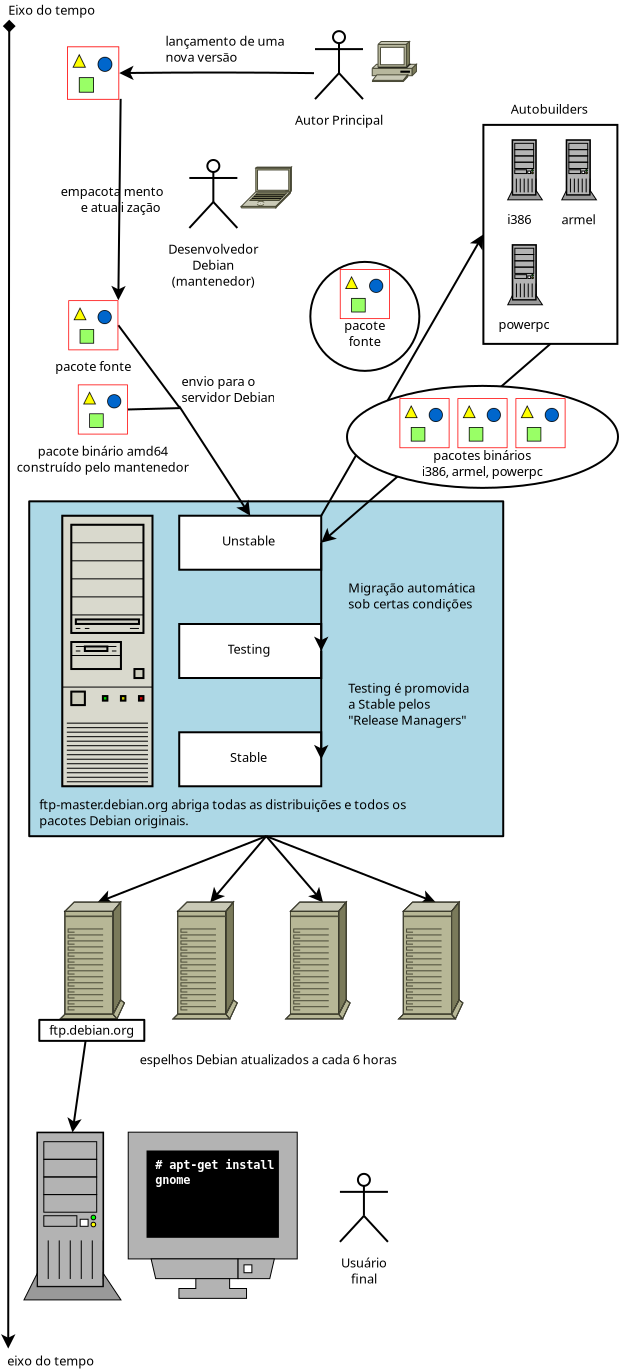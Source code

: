 <?xml version="1.0" encoding="UTF-8"?>
<dia:diagram xmlns:dia="http://www.lysator.liu.se/~alla/dia/">
  <dia:layer name="Arrière-plan" visible="true" active="true">
    <dia:object type="Standard - Box" version="0" id="O0">
      <dia:attribute name="obj_pos">
        <dia:point val="6.0,29.012"/>
      </dia:attribute>
      <dia:attribute name="obj_bb">
        <dia:rectangle val="5.95,28.962;29.75,45.804"/>
      </dia:attribute>
      <dia:attribute name="elem_corner">
        <dia:point val="6.0,29.012"/>
      </dia:attribute>
      <dia:attribute name="elem_width">
        <dia:real val="23.7"/>
      </dia:attribute>
      <dia:attribute name="elem_height">
        <dia:real val="16.741"/>
      </dia:attribute>
      <dia:attribute name="inner_color">
        <dia:color val="#add8e6"/>
      </dia:attribute>
      <dia:attribute name="show_background">
        <dia:boolean val="true"/>
      </dia:attribute>
      <dia:attribute name="corner_radius">
        <dia:real val="1.175e-39"/>
      </dia:attribute>
    </dia:object>
    <dia:object type="Standard - Text" version="1" id="O1">
      <dia:attribute name="obj_pos">
        <dia:point val="6.5,44.41"/>
      </dia:attribute>
      <dia:attribute name="obj_bb">
        <dia:rectangle val="6.5,43.815;26.365,45.36"/>
      </dia:attribute>
      <dia:attribute name="text">
        <dia:composite type="text">
          <dia:attribute name="string">
            <dia:string>#ftp-master.debian.org abriga todas as distribuições e todos os
pacotes Debian originais.#</dia:string>
          </dia:attribute>
          <dia:attribute name="font">
            <dia:font family="sans" style="0" name="Helvetica"/>
          </dia:attribute>
          <dia:attribute name="height">
            <dia:real val="0.8"/>
          </dia:attribute>
          <dia:attribute name="pos">
            <dia:point val="6.5,44.41"/>
          </dia:attribute>
          <dia:attribute name="color">
            <dia:color val="#000000"/>
          </dia:attribute>
          <dia:attribute name="alignment">
            <dia:enum val="0"/>
          </dia:attribute>
        </dia:composite>
      </dia:attribute>
      <dia:attribute name="valign">
        <dia:enum val="3"/>
      </dia:attribute>
    </dia:object>
    <dia:group>
      <dia:object type="Network - A Bigtower PC" version="1" id="O2">
        <dia:attribute name="obj_pos">
          <dia:point val="7.654,29.73"/>
        </dia:attribute>
        <dia:attribute name="obj_bb">
          <dia:rectangle val="7.604,29.68;12.213,43.308"/>
        </dia:attribute>
        <dia:attribute name="meta">
          <dia:composite type="dict"/>
        </dia:attribute>
        <dia:attribute name="elem_corner">
          <dia:point val="7.654,29.73"/>
        </dia:attribute>
        <dia:attribute name="elem_width">
          <dia:real val="4.509"/>
        </dia:attribute>
        <dia:attribute name="elem_height">
          <dia:real val="13.528"/>
        </dia:attribute>
        <dia:attribute name="line_width">
          <dia:real val="0.1"/>
        </dia:attribute>
        <dia:attribute name="line_colour">
          <dia:color val="#000000"/>
        </dia:attribute>
        <dia:attribute name="fill_colour">
          <dia:color val="#ffffff"/>
        </dia:attribute>
        <dia:attribute name="show_background">
          <dia:boolean val="true"/>
        </dia:attribute>
        <dia:attribute name="line_style">
          <dia:enum val="0"/>
          <dia:real val="1"/>
        </dia:attribute>
        <dia:attribute name="flip_horizontal">
          <dia:boolean val="false"/>
        </dia:attribute>
        <dia:attribute name="flip_vertical">
          <dia:boolean val="false"/>
        </dia:attribute>
        <dia:attribute name="subscale">
          <dia:real val="1"/>
        </dia:attribute>
      </dia:object>
      <dia:group>
        <dia:object type="Standard - Box" version="0" id="O3">
          <dia:attribute name="obj_pos">
            <dia:point val="13.5,29.73"/>
          </dia:attribute>
          <dia:attribute name="obj_bb">
            <dia:rectangle val="13.45,29.68;20.65,32.48"/>
          </dia:attribute>
          <dia:attribute name="elem_corner">
            <dia:point val="13.5,29.73"/>
          </dia:attribute>
          <dia:attribute name="elem_width">
            <dia:real val="7.1"/>
          </dia:attribute>
          <dia:attribute name="elem_height">
            <dia:real val="2.7"/>
          </dia:attribute>
          <dia:attribute name="show_background">
            <dia:boolean val="true"/>
          </dia:attribute>
        </dia:object>
        <dia:object type="Standard - Text" version="1" id="O4">
          <dia:attribute name="obj_pos">
            <dia:point val="15.639,31.219"/>
          </dia:attribute>
          <dia:attribute name="obj_bb">
            <dia:rectangle val="15.639,30.624;18.467,31.369"/>
          </dia:attribute>
          <dia:attribute name="text">
            <dia:composite type="text">
              <dia:attribute name="string">
                <dia:string>#Unstable#</dia:string>
              </dia:attribute>
              <dia:attribute name="font">
                <dia:font family="sans" style="0" name="Helvetica"/>
              </dia:attribute>
              <dia:attribute name="height">
                <dia:real val="0.8"/>
              </dia:attribute>
              <dia:attribute name="pos">
                <dia:point val="15.639,31.219"/>
              </dia:attribute>
              <dia:attribute name="color">
                <dia:color val="#000000"/>
              </dia:attribute>
              <dia:attribute name="alignment">
                <dia:enum val="0"/>
              </dia:attribute>
            </dia:composite>
          </dia:attribute>
          <dia:attribute name="valign">
            <dia:enum val="3"/>
          </dia:attribute>
        </dia:object>
      </dia:group>
      <dia:group>
        <dia:object type="Standard - Box" version="0" id="O5">
          <dia:attribute name="obj_pos">
            <dia:point val="13.5,35.144"/>
          </dia:attribute>
          <dia:attribute name="obj_bb">
            <dia:rectangle val="13.45,35.094;20.65,37.894"/>
          </dia:attribute>
          <dia:attribute name="elem_corner">
            <dia:point val="13.5,35.144"/>
          </dia:attribute>
          <dia:attribute name="elem_width">
            <dia:real val="7.1"/>
          </dia:attribute>
          <dia:attribute name="elem_height">
            <dia:real val="2.7"/>
          </dia:attribute>
          <dia:attribute name="show_background">
            <dia:boolean val="true"/>
          </dia:attribute>
        </dia:object>
        <dia:object type="Standard - Text" version="1" id="O6">
          <dia:attribute name="obj_pos">
            <dia:point val="15.916,36.633"/>
          </dia:attribute>
          <dia:attribute name="obj_bb">
            <dia:rectangle val="15.916,36.038;18.166,36.783"/>
          </dia:attribute>
          <dia:attribute name="text">
            <dia:composite type="text">
              <dia:attribute name="string">
                <dia:string>#Testing#</dia:string>
              </dia:attribute>
              <dia:attribute name="font">
                <dia:font family="sans" style="0" name="Helvetica"/>
              </dia:attribute>
              <dia:attribute name="height">
                <dia:real val="0.8"/>
              </dia:attribute>
              <dia:attribute name="pos">
                <dia:point val="15.916,36.633"/>
              </dia:attribute>
              <dia:attribute name="color">
                <dia:color val="#000000"/>
              </dia:attribute>
              <dia:attribute name="alignment">
                <dia:enum val="0"/>
              </dia:attribute>
            </dia:composite>
          </dia:attribute>
          <dia:attribute name="valign">
            <dia:enum val="3"/>
          </dia:attribute>
        </dia:object>
      </dia:group>
      <dia:group>
        <dia:object type="Standard - Box" version="0" id="O7">
          <dia:attribute name="obj_pos">
            <dia:point val="13.5,40.558"/>
          </dia:attribute>
          <dia:attribute name="obj_bb">
            <dia:rectangle val="13.45,40.508;20.65,43.308"/>
          </dia:attribute>
          <dia:attribute name="elem_corner">
            <dia:point val="13.5,40.558"/>
          </dia:attribute>
          <dia:attribute name="elem_width">
            <dia:real val="7.1"/>
          </dia:attribute>
          <dia:attribute name="elem_height">
            <dia:real val="2.7"/>
          </dia:attribute>
          <dia:attribute name="show_background">
            <dia:boolean val="true"/>
          </dia:attribute>
        </dia:object>
        <dia:object type="Standard - Text" version="1" id="O8">
          <dia:attribute name="obj_pos">
            <dia:point val="16.041,42.047"/>
          </dia:attribute>
          <dia:attribute name="obj_bb">
            <dia:rectangle val="16.041,41.452;18.071,42.197"/>
          </dia:attribute>
          <dia:attribute name="text">
            <dia:composite type="text">
              <dia:attribute name="string">
                <dia:string>#Stable#</dia:string>
              </dia:attribute>
              <dia:attribute name="font">
                <dia:font family="sans" style="0" name="Helvetica"/>
              </dia:attribute>
              <dia:attribute name="height">
                <dia:real val="0.8"/>
              </dia:attribute>
              <dia:attribute name="pos">
                <dia:point val="16.041,42.047"/>
              </dia:attribute>
              <dia:attribute name="color">
                <dia:color val="#000000"/>
              </dia:attribute>
              <dia:attribute name="alignment">
                <dia:enum val="0"/>
              </dia:attribute>
            </dia:composite>
          </dia:attribute>
          <dia:attribute name="valign">
            <dia:enum val="3"/>
          </dia:attribute>
        </dia:object>
      </dia:group>
    </dia:group>
    <dia:object type="UML - Actor" version="0" id="O9">
      <dia:attribute name="obj_pos">
        <dia:point val="21.489,7.6"/>
      </dia:attribute>
      <dia:attribute name="obj_bb">
        <dia:rectangle val="19.151,4.85;23.828,10.35"/>
      </dia:attribute>
      <dia:attribute name="meta">
        <dia:composite type="dict"/>
      </dia:attribute>
      <dia:attribute name="elem_corner">
        <dia:point val="20.239,4.9"/>
      </dia:attribute>
      <dia:attribute name="elem_width">
        <dia:real val="2.5"/>
      </dia:attribute>
      <dia:attribute name="elem_height">
        <dia:real val="5.4"/>
      </dia:attribute>
      <dia:attribute name="line_width">
        <dia:real val="0.1"/>
      </dia:attribute>
      <dia:attribute name="line_colour">
        <dia:color val="#000000"/>
      </dia:attribute>
      <dia:attribute name="fill_colour">
        <dia:color val="#ffffff"/>
      </dia:attribute>
      <dia:attribute name="text">
        <dia:composite type="text">
          <dia:attribute name="string">
            <dia:string>#Autor Principal#</dia:string>
          </dia:attribute>
          <dia:attribute name="font">
            <dia:font family="sans" style="0" name="Helvetica"/>
          </dia:attribute>
          <dia:attribute name="height">
            <dia:real val="0.8"/>
          </dia:attribute>
          <dia:attribute name="pos">
            <dia:point val="21.489,10.095"/>
          </dia:attribute>
          <dia:attribute name="color">
            <dia:color val="#000000"/>
          </dia:attribute>
          <dia:attribute name="alignment">
            <dia:enum val="1"/>
          </dia:attribute>
        </dia:composite>
      </dia:attribute>
    </dia:object>
    <dia:object type="Standard - Arc" version="0" id="O10">
      <dia:attribute name="obj_pos">
        <dia:point val="20.239,7.6"/>
      </dia:attribute>
      <dia:attribute name="obj_bb">
        <dia:rectangle val="10.45,7.227;20.289,7.951"/>
      </dia:attribute>
      <dia:attribute name="conn_endpoints">
        <dia:point val="20.239,7.6"/>
        <dia:point val="10.5,7.597"/>
      </dia:attribute>
      <dia:attribute name="curve_distance">
        <dia:real val="0.029"/>
      </dia:attribute>
      <dia:attribute name="end_arrow">
        <dia:enum val="22"/>
      </dia:attribute>
      <dia:attribute name="end_arrow_length">
        <dia:real val="0.5"/>
      </dia:attribute>
      <dia:attribute name="end_arrow_width">
        <dia:real val="0.5"/>
      </dia:attribute>
      <dia:connections>
        <dia:connection handle="0" to="O9" connection="3"/>
        <dia:connection handle="1" to="O20" connection="4"/>
      </dia:connections>
    </dia:object>
    <dia:object type="Standard - Arc" version="0" id="O11">
      <dia:attribute name="obj_pos">
        <dia:point val="10.571,8.888"/>
      </dia:attribute>
      <dia:attribute name="obj_bb">
        <dia:rectangle val="10.099,8.837;10.823,19.008"/>
      </dia:attribute>
      <dia:attribute name="conn_endpoints">
        <dia:point val="10.571,8.888"/>
        <dia:point val="10.455,18.957"/>
      </dia:attribute>
      <dia:attribute name="curve_distance">
        <dia:real val="0.01"/>
      </dia:attribute>
      <dia:attribute name="end_arrow">
        <dia:enum val="22"/>
      </dia:attribute>
      <dia:attribute name="end_arrow_length">
        <dia:real val="0.5"/>
      </dia:attribute>
      <dia:attribute name="end_arrow_width">
        <dia:real val="0.5"/>
      </dia:attribute>
      <dia:connections>
        <dia:connection handle="1" to="O42" connection="2"/>
      </dia:connections>
    </dia:object>
    <dia:object type="Standard - Line" version="0" id="O12">
      <dia:attribute name="obj_pos">
        <dia:point val="13.495,24.25"/>
      </dia:attribute>
      <dia:attribute name="obj_bb">
        <dia:rectangle val="13.426,24.18;17.119,29.824"/>
      </dia:attribute>
      <dia:attribute name="conn_endpoints">
        <dia:point val="13.495,24.25"/>
        <dia:point val="17.05,29.73"/>
      </dia:attribute>
      <dia:attribute name="numcp">
        <dia:int val="1"/>
      </dia:attribute>
      <dia:attribute name="end_arrow">
        <dia:enum val="22"/>
      </dia:attribute>
      <dia:attribute name="end_arrow_length">
        <dia:real val="0.5"/>
      </dia:attribute>
      <dia:attribute name="end_arrow_width">
        <dia:real val="0.5"/>
      </dia:attribute>
      <dia:connections>
        <dia:connection handle="1" to="O3" connection="1"/>
      </dia:connections>
    </dia:object>
    <dia:object type="Standard - Line" version="0" id="O13">
      <dia:attribute name="obj_pos">
        <dia:point val="10.932,24.418"/>
      </dia:attribute>
      <dia:attribute name="obj_bb">
        <dia:rectangle val="10.881,24.298;13.597,24.469"/>
      </dia:attribute>
      <dia:attribute name="conn_endpoints">
        <dia:point val="10.932,24.418"/>
        <dia:point val="13.546,24.349"/>
      </dia:attribute>
      <dia:attribute name="numcp">
        <dia:int val="1"/>
      </dia:attribute>
      <dia:connections>
        <dia:connection handle="0" to="O51" connection="4"/>
      </dia:connections>
    </dia:object>
    <dia:object type="Standard - Line" version="0" id="O14">
      <dia:attribute name="obj_pos">
        <dia:point val="13.495,24.299"/>
      </dia:attribute>
      <dia:attribute name="obj_bb">
        <dia:rectangle val="10.385,20.137;13.566,24.369"/>
      </dia:attribute>
      <dia:attribute name="conn_endpoints">
        <dia:point val="13.495,24.299"/>
        <dia:point val="10.455,20.207"/>
      </dia:attribute>
      <dia:attribute name="numcp">
        <dia:int val="1"/>
      </dia:attribute>
      <dia:connections>
        <dia:connection handle="1" to="O42" connection="4"/>
      </dia:connections>
    </dia:object>
    <dia:object type="Standard - Arc" version="0" id="O15">
      <dia:attribute name="obj_pos">
        <dia:point val="20.6,29.73"/>
      </dia:attribute>
      <dia:attribute name="obj_bb">
        <dia:rectangle val="20.532,15.594;28.776,29.798"/>
      </dia:attribute>
      <dia:attribute name="conn_endpoints">
        <dia:point val="20.6,29.73"/>
        <dia:point val="28.708,15.662"/>
      </dia:attribute>
      <dia:attribute name="curve_distance">
        <dia:real val="0.01"/>
      </dia:attribute>
      <dia:attribute name="end_arrow">
        <dia:enum val="22"/>
      </dia:attribute>
      <dia:attribute name="end_arrow_length">
        <dia:real val="0.5"/>
      </dia:attribute>
      <dia:attribute name="end_arrow_width">
        <dia:real val="0.5"/>
      </dia:attribute>
      <dia:connections>
        <dia:connection handle="0" to="O3" connection="2"/>
        <dia:connection handle="1" to="O44" connection="3"/>
      </dia:connections>
    </dia:object>
    <dia:object type="Standard - Arc" version="0" id="O16">
      <dia:attribute name="obj_pos">
        <dia:point val="32.058,21.137"/>
      </dia:attribute>
      <dia:attribute name="obj_bb">
        <dia:rectangle val="20.529,21.067;32.128,31.151"/>
      </dia:attribute>
      <dia:attribute name="conn_endpoints">
        <dia:point val="32.058,21.137"/>
        <dia:point val="20.6,31.08"/>
      </dia:attribute>
      <dia:attribute name="curve_distance">
        <dia:real val="0.01"/>
      </dia:attribute>
      <dia:attribute name="end_arrow">
        <dia:enum val="22"/>
      </dia:attribute>
      <dia:attribute name="end_arrow_length">
        <dia:real val="0.5"/>
      </dia:attribute>
      <dia:attribute name="end_arrow_width">
        <dia:real val="0.5"/>
      </dia:attribute>
      <dia:connections>
        <dia:connection handle="0" to="O44" connection="6"/>
        <dia:connection handle="1" to="O3" connection="4"/>
      </dia:connections>
    </dia:object>
    <dia:object type="Standard - Text" version="1" id="O17">
      <dia:attribute name="obj_pos">
        <dia:point val="12.808,6.237"/>
      </dia:attribute>
      <dia:attribute name="obj_bb">
        <dia:rectangle val="12.808,5.643;19.22,7.188"/>
      </dia:attribute>
      <dia:attribute name="text">
        <dia:composite type="text">
          <dia:attribute name="string">
            <dia:string>#lançamento de uma
nova versão#</dia:string>
          </dia:attribute>
          <dia:attribute name="font">
            <dia:font family="sans" style="0" name="Helvetica"/>
          </dia:attribute>
          <dia:attribute name="height">
            <dia:real val="0.8"/>
          </dia:attribute>
          <dia:attribute name="pos">
            <dia:point val="12.808,6.237"/>
          </dia:attribute>
          <dia:attribute name="color">
            <dia:color val="#000000"/>
          </dia:attribute>
          <dia:attribute name="alignment">
            <dia:enum val="0"/>
          </dia:attribute>
        </dia:composite>
      </dia:attribute>
      <dia:attribute name="valign">
        <dia:enum val="3"/>
      </dia:attribute>
    </dia:object>
    <dia:object type="Standard - Text" version="1" id="O18">
      <dia:attribute name="obj_pos">
        <dia:point val="13.608,24.238"/>
      </dia:attribute>
      <dia:attribute name="obj_bb">
        <dia:rectangle val="13.608,22.692;18.69,24.238"/>
      </dia:attribute>
      <dia:attribute name="text">
        <dia:composite type="text">
          <dia:attribute name="string">
            <dia:string>#envio para o
servidor Debian#</dia:string>
          </dia:attribute>
          <dia:attribute name="font">
            <dia:font family="sans" style="0" name="Helvetica"/>
          </dia:attribute>
          <dia:attribute name="height">
            <dia:real val="0.8"/>
          </dia:attribute>
          <dia:attribute name="pos">
            <dia:point val="13.608,23.288"/>
          </dia:attribute>
          <dia:attribute name="color">
            <dia:color val="#000000"/>
          </dia:attribute>
          <dia:attribute name="alignment">
            <dia:enum val="0"/>
          </dia:attribute>
        </dia:composite>
      </dia:attribute>
      <dia:attribute name="valign">
        <dia:enum val="1"/>
      </dia:attribute>
    </dia:object>
    <dia:object type="Standard - Line" version="0" id="O19">
      <dia:attribute name="obj_pos">
        <dia:point val="5,5"/>
      </dia:attribute>
      <dia:attribute name="obj_bb">
        <dia:rectangle val="4.589,4.929;5.321,71.486"/>
      </dia:attribute>
      <dia:attribute name="conn_endpoints">
        <dia:point val="5,5"/>
        <dia:point val="4.95,71.374"/>
      </dia:attribute>
      <dia:attribute name="numcp">
        <dia:int val="1"/>
      </dia:attribute>
      <dia:attribute name="start_arrow">
        <dia:enum val="5"/>
      </dia:attribute>
      <dia:attribute name="start_arrow_length">
        <dia:real val="0.5"/>
      </dia:attribute>
      <dia:attribute name="start_arrow_width">
        <dia:real val="0.5"/>
      </dia:attribute>
      <dia:attribute name="end_arrow">
        <dia:enum val="22"/>
      </dia:attribute>
      <dia:attribute name="end_arrow_length">
        <dia:real val="0.5"/>
      </dia:attribute>
      <dia:attribute name="end_arrow_width">
        <dia:real val="0.5"/>
      </dia:attribute>
    </dia:object>
    <dia:object type="Standard - Image" version="0" id="O20">
      <dia:attribute name="obj_pos">
        <dia:point val="7.89,6.264"/>
      </dia:attribute>
      <dia:attribute name="obj_bb">
        <dia:rectangle val="7.84,6.214;10.55,8.98"/>
      </dia:attribute>
      <dia:attribute name="elem_corner">
        <dia:point val="7.89,6.264"/>
      </dia:attribute>
      <dia:attribute name="elem_width">
        <dia:real val="2.61"/>
      </dia:attribute>
      <dia:attribute name="elem_height">
        <dia:real val="2.666"/>
      </dia:attribute>
      <dia:attribute name="draw_border">
        <dia:boolean val="false"/>
      </dia:attribute>
      <dia:attribute name="keep_aspect">
        <dia:boolean val="true"/>
      </dia:attribute>
      <dia:attribute name="file">
        <dia:string>#./package.png#</dia:string>
      </dia:attribute>
    </dia:object>
    <dia:object type="Standard - Text" version="1" id="O21">
      <dia:attribute name="obj_pos">
        <dia:point val="12.731,13.743"/>
      </dia:attribute>
      <dia:attribute name="obj_bb">
        <dia:rectangle val="7.259,13.129;12.75,14.73"/>
      </dia:attribute>
      <dia:attribute name="text">
        <dia:composite type="text">
          <dia:attribute name="string">
            <dia:string>#empacota mento
e atuali zação #</dia:string>
          </dia:attribute>
          <dia:attribute name="font">
            <dia:font family="sans" style="0" name="Helvetica"/>
          </dia:attribute>
          <dia:attribute name="height">
            <dia:real val="0.8"/>
          </dia:attribute>
          <dia:attribute name="pos">
            <dia:point val="12.731,13.743"/>
          </dia:attribute>
          <dia:attribute name="color">
            <dia:color val="#000000"/>
          </dia:attribute>
          <dia:attribute name="alignment">
            <dia:enum val="2"/>
          </dia:attribute>
        </dia:composite>
      </dia:attribute>
      <dia:attribute name="valign">
        <dia:enum val="3"/>
      </dia:attribute>
    </dia:object>
    <dia:object type="Standard - Text" version="1" id="O22">
      <dia:attribute name="obj_pos">
        <dia:point val="30.074,9.637"/>
      </dia:attribute>
      <dia:attribute name="obj_bb">
        <dia:rectangle val="30.074,9.043;34.124,9.787"/>
      </dia:attribute>
      <dia:attribute name="text">
        <dia:composite type="text">
          <dia:attribute name="string">
            <dia:string>#Autobuilders#</dia:string>
          </dia:attribute>
          <dia:attribute name="font">
            <dia:font family="sans" style="0" name="Helvetica"/>
          </dia:attribute>
          <dia:attribute name="height">
            <dia:real val="0.8"/>
          </dia:attribute>
          <dia:attribute name="pos">
            <dia:point val="30.074,9.637"/>
          </dia:attribute>
          <dia:attribute name="color">
            <dia:color val="#000000"/>
          </dia:attribute>
          <dia:attribute name="alignment">
            <dia:enum val="0"/>
          </dia:attribute>
        </dia:composite>
      </dia:attribute>
      <dia:attribute name="valign">
        <dia:enum val="3"/>
      </dia:attribute>
    </dia:object>
    <dia:object type="Standard - Text" version="1" id="O23">
      <dia:attribute name="obj_pos">
        <dia:point val="33.179,18.541"/>
      </dia:attribute>
      <dia:attribute name="obj_bb">
        <dia:rectangle val="33.179,17.946;33.786,18.691"/>
      </dia:attribute>
      <dia:attribute name="text">
        <dia:composite type="text">
          <dia:attribute name="string">
            <dia:string>#...#</dia:string>
          </dia:attribute>
          <dia:attribute name="font">
            <dia:font family="sans" style="0" name="Helvetica"/>
          </dia:attribute>
          <dia:attribute name="height">
            <dia:real val="0.8"/>
          </dia:attribute>
          <dia:attribute name="pos">
            <dia:point val="33.179,18.541"/>
          </dia:attribute>
          <dia:attribute name="color">
            <dia:color val="#000000"/>
          </dia:attribute>
          <dia:attribute name="alignment">
            <dia:enum val="0"/>
          </dia:attribute>
        </dia:composite>
      </dia:attribute>
      <dia:attribute name="valign">
        <dia:enum val="3"/>
      </dia:attribute>
    </dia:object>
    <dia:object type="Cisco - PC" version="1" id="O24">
      <dia:attribute name="obj_pos">
        <dia:point val="23.15,6.02"/>
      </dia:attribute>
      <dia:attribute name="obj_bb">
        <dia:rectangle val="23.149,6.019;25.362,8.021"/>
      </dia:attribute>
      <dia:attribute name="meta">
        <dia:composite type="dict"/>
      </dia:attribute>
      <dia:attribute name="elem_corner">
        <dia:point val="23.15,6.02"/>
      </dia:attribute>
      <dia:attribute name="elem_width">
        <dia:real val="2.21"/>
      </dia:attribute>
      <dia:attribute name="elem_height">
        <dia:real val="2.0"/>
      </dia:attribute>
      <dia:attribute name="line_width">
        <dia:real val="0.1"/>
      </dia:attribute>
      <dia:attribute name="line_colour">
        <dia:color val="#000000"/>
      </dia:attribute>
      <dia:attribute name="fill_colour">
        <dia:color val="#ffffff"/>
      </dia:attribute>
      <dia:attribute name="show_background">
        <dia:boolean val="true"/>
      </dia:attribute>
      <dia:attribute name="line_style">
        <dia:enum val="0"/>
        <dia:real val="1"/>
      </dia:attribute>
      <dia:attribute name="flip_horizontal">
        <dia:boolean val="false"/>
      </dia:attribute>
      <dia:attribute name="flip_vertical">
        <dia:boolean val="false"/>
      </dia:attribute>
      <dia:attribute name="subscale">
        <dia:real val="1"/>
      </dia:attribute>
    </dia:object>
    <dia:object type="Standard - Line" version="0" id="O25">
      <dia:attribute name="obj_pos">
        <dia:point val="17.85,45.754"/>
      </dia:attribute>
      <dia:attribute name="obj_bb">
        <dia:rectangle val="9.304,45.689;17.915,49.187"/>
      </dia:attribute>
      <dia:attribute name="conn_endpoints">
        <dia:point val="17.85,45.754"/>
        <dia:point val="9.409,49.066"/>
      </dia:attribute>
      <dia:attribute name="numcp">
        <dia:int val="1"/>
      </dia:attribute>
      <dia:attribute name="end_arrow">
        <dia:enum val="22"/>
      </dia:attribute>
      <dia:attribute name="end_arrow_length">
        <dia:real val="0.5"/>
      </dia:attribute>
      <dia:attribute name="end_arrow_width">
        <dia:real val="0.5"/>
      </dia:attribute>
      <dia:connections>
        <dia:connection handle="0" to="O0" connection="6"/>
        <dia:connection handle="1" to="O62" connection="1"/>
      </dia:connections>
    </dia:object>
    <dia:object type="Standard - Line" version="0" id="O26">
      <dia:attribute name="obj_pos">
        <dia:point val="17.85,45.754"/>
      </dia:attribute>
      <dia:attribute name="obj_bb">
        <dia:rectangle val="14.977,45.683;17.921,49.152"/>
      </dia:attribute>
      <dia:attribute name="conn_endpoints">
        <dia:point val="17.85,45.754"/>
        <dia:point val="15.049,49.066"/>
      </dia:attribute>
      <dia:attribute name="numcp">
        <dia:int val="1"/>
      </dia:attribute>
      <dia:attribute name="end_arrow">
        <dia:enum val="22"/>
      </dia:attribute>
      <dia:attribute name="end_arrow_length">
        <dia:real val="0.5"/>
      </dia:attribute>
      <dia:attribute name="end_arrow_width">
        <dia:real val="0.5"/>
      </dia:attribute>
      <dia:connections>
        <dia:connection handle="0" to="O0" connection="6"/>
        <dia:connection handle="1" to="O64" connection="1"/>
      </dia:connections>
    </dia:object>
    <dia:object type="Standard - Line" version="0" id="O27">
      <dia:attribute name="obj_pos">
        <dia:point val="17.85,45.754"/>
      </dia:attribute>
      <dia:attribute name="obj_bb">
        <dia:rectangle val="17.779,45.683;20.763,49.151"/>
      </dia:attribute>
      <dia:attribute name="conn_endpoints">
        <dia:point val="17.85,45.754"/>
        <dia:point val="20.69,49.066"/>
      </dia:attribute>
      <dia:attribute name="numcp">
        <dia:int val="1"/>
      </dia:attribute>
      <dia:attribute name="end_arrow">
        <dia:enum val="22"/>
      </dia:attribute>
      <dia:attribute name="end_arrow_length">
        <dia:real val="0.5"/>
      </dia:attribute>
      <dia:attribute name="end_arrow_width">
        <dia:real val="0.5"/>
      </dia:attribute>
      <dia:connections>
        <dia:connection handle="0" to="O0" connection="6"/>
        <dia:connection handle="1" to="O63" connection="1"/>
      </dia:connections>
    </dia:object>
    <dia:object type="Standard - Line" version="0" id="O28">
      <dia:attribute name="obj_pos">
        <dia:point val="17.85,45.754"/>
      </dia:attribute>
      <dia:attribute name="obj_bb">
        <dia:rectangle val="17.785,45.689;26.435,49.188"/>
      </dia:attribute>
      <dia:attribute name="conn_endpoints">
        <dia:point val="17.85,45.754"/>
        <dia:point val="26.331,49.066"/>
      </dia:attribute>
      <dia:attribute name="numcp">
        <dia:int val="1"/>
      </dia:attribute>
      <dia:attribute name="end_arrow">
        <dia:enum val="22"/>
      </dia:attribute>
      <dia:attribute name="end_arrow_length">
        <dia:real val="0.5"/>
      </dia:attribute>
      <dia:attribute name="end_arrow_width">
        <dia:real val="0.5"/>
      </dia:attribute>
      <dia:connections>
        <dia:connection handle="0" to="O0" connection="6"/>
        <dia:connection handle="1" to="O65" connection="1"/>
      </dia:connections>
    </dia:object>
    <dia:object type="Standard - Arc" version="0" id="O29">
      <dia:attribute name="obj_pos">
        <dia:point val="20.6,31.08"/>
      </dia:attribute>
      <dia:attribute name="obj_bb">
        <dia:rectangle val="20.233,31.03;20.956,36.544"/>
      </dia:attribute>
      <dia:attribute name="conn_endpoints">
        <dia:point val="20.6,31.08"/>
        <dia:point val="20.6,36.494"/>
      </dia:attribute>
      <dia:attribute name="curve_distance">
        <dia:real val="0.01"/>
      </dia:attribute>
      <dia:attribute name="end_arrow">
        <dia:enum val="22"/>
      </dia:attribute>
      <dia:attribute name="end_arrow_length">
        <dia:real val="0.5"/>
      </dia:attribute>
      <dia:attribute name="end_arrow_width">
        <dia:real val="0.5"/>
      </dia:attribute>
      <dia:connections>
        <dia:connection handle="0" to="O3" connection="4"/>
        <dia:connection handle="1" to="O5" connection="4"/>
      </dia:connections>
    </dia:object>
    <dia:object type="Standard - Arc" version="0" id="O30">
      <dia:attribute name="obj_pos">
        <dia:point val="20.6,36.494"/>
      </dia:attribute>
      <dia:attribute name="obj_bb">
        <dia:rectangle val="20.233,36.444;20.956,41.958"/>
      </dia:attribute>
      <dia:attribute name="conn_endpoints">
        <dia:point val="20.6,36.494"/>
        <dia:point val="20.6,41.908"/>
      </dia:attribute>
      <dia:attribute name="curve_distance">
        <dia:real val="0.01"/>
      </dia:attribute>
      <dia:attribute name="end_arrow">
        <dia:enum val="22"/>
      </dia:attribute>
      <dia:attribute name="end_arrow_length">
        <dia:real val="0.5"/>
      </dia:attribute>
      <dia:attribute name="end_arrow_width">
        <dia:real val="0.5"/>
      </dia:attribute>
      <dia:connections>
        <dia:connection handle="0" to="O5" connection="4"/>
        <dia:connection handle="1" to="O7" connection="4"/>
      </dia:connections>
    </dia:object>
    <dia:object type="Network - General Computer (Tower)" version="1" id="O31">
      <dia:attribute name="obj_pos">
        <dia:point val="5.738,60.566"/>
      </dia:attribute>
      <dia:attribute name="obj_bb">
        <dia:rectangle val="5.73,60.526;10.595,70.262"/>
      </dia:attribute>
      <dia:attribute name="meta">
        <dia:composite type="dict"/>
      </dia:attribute>
      <dia:attribute name="elem_corner">
        <dia:point val="5.738,60.566"/>
      </dia:attribute>
      <dia:attribute name="elem_width">
        <dia:real val="4.847"/>
      </dia:attribute>
      <dia:attribute name="elem_height">
        <dia:real val="8.373"/>
      </dia:attribute>
      <dia:attribute name="line_width">
        <dia:real val="0.1"/>
      </dia:attribute>
      <dia:attribute name="line_colour">
        <dia:color val="#000000"/>
      </dia:attribute>
      <dia:attribute name="fill_colour">
        <dia:color val="#ffffff"/>
      </dia:attribute>
      <dia:attribute name="show_background">
        <dia:boolean val="true"/>
      </dia:attribute>
      <dia:attribute name="line_style">
        <dia:enum val="0"/>
        <dia:real val="1"/>
      </dia:attribute>
      <dia:attribute name="padding">
        <dia:real val="0.354"/>
      </dia:attribute>
      <dia:attribute name="text">
        <dia:composite type="text">
          <dia:attribute name="string">
            <dia:string>##</dia:string>
          </dia:attribute>
          <dia:attribute name="font">
            <dia:font family="sans" style="0" name="Helvetica"/>
          </dia:attribute>
          <dia:attribute name="height">
            <dia:real val="0.8"/>
          </dia:attribute>
          <dia:attribute name="pos">
            <dia:point val="8.162,69.759"/>
          </dia:attribute>
          <dia:attribute name="color">
            <dia:color val="#000000"/>
          </dia:attribute>
          <dia:attribute name="alignment">
            <dia:enum val="1"/>
          </dia:attribute>
        </dia:composite>
      </dia:attribute>
      <dia:attribute name="flip_horizontal">
        <dia:boolean val="false"/>
      </dia:attribute>
      <dia:attribute name="flip_vertical">
        <dia:boolean val="false"/>
      </dia:attribute>
      <dia:attribute name="subscale">
        <dia:real val="1"/>
      </dia:attribute>
    </dia:object>
    <dia:object type="UML - Actor" version="0" id="O32">
      <dia:attribute name="obj_pos">
        <dia:point val="22.735,64.737"/>
      </dia:attribute>
      <dia:attribute name="obj_bb">
        <dia:rectangle val="21.435,61.987;24.035,68.182"/>
      </dia:attribute>
      <dia:attribute name="meta">
        <dia:composite type="dict"/>
      </dia:attribute>
      <dia:attribute name="elem_corner">
        <dia:point val="21.485,62.037"/>
      </dia:attribute>
      <dia:attribute name="elem_width">
        <dia:real val="2.5"/>
      </dia:attribute>
      <dia:attribute name="elem_height">
        <dia:real val="5.4"/>
      </dia:attribute>
      <dia:attribute name="line_width">
        <dia:real val="0.1"/>
      </dia:attribute>
      <dia:attribute name="line_colour">
        <dia:color val="#000000"/>
      </dia:attribute>
      <dia:attribute name="fill_colour">
        <dia:color val="#ffffff"/>
      </dia:attribute>
      <dia:attribute name="text">
        <dia:composite type="text">
          <dia:attribute name="string">
            <dia:string>#Usuário
final#</dia:string>
          </dia:attribute>
          <dia:attribute name="font">
            <dia:font family="sans" style="0" name="Helvetica"/>
          </dia:attribute>
          <dia:attribute name="height">
            <dia:real val="0.8"/>
          </dia:attribute>
          <dia:attribute name="pos">
            <dia:point val="22.735,67.232"/>
          </dia:attribute>
          <dia:attribute name="color">
            <dia:color val="#000000"/>
          </dia:attribute>
          <dia:attribute name="alignment">
            <dia:enum val="1"/>
          </dia:attribute>
        </dia:composite>
      </dia:attribute>
    </dia:object>
    <dia:object type="Standard - Line" version="0" id="O33">
      <dia:attribute name="obj_pos">
        <dia:point val="8.973,54.904"/>
      </dia:attribute>
      <dia:attribute name="obj_bb">
        <dia:rectangle val="7.891,54.847;9.03,60.676"/>
      </dia:attribute>
      <dia:attribute name="conn_endpoints">
        <dia:point val="8.973,54.904"/>
        <dia:point val="8.162,60.566"/>
      </dia:attribute>
      <dia:attribute name="numcp">
        <dia:int val="1"/>
      </dia:attribute>
      <dia:attribute name="end_arrow">
        <dia:enum val="22"/>
      </dia:attribute>
      <dia:attribute name="end_arrow_length">
        <dia:real val="0.5"/>
      </dia:attribute>
      <dia:attribute name="end_arrow_width">
        <dia:real val="0.5"/>
      </dia:attribute>
      <dia:connections>
        <dia:connection handle="0" to="O62" connection="4"/>
        <dia:connection handle="1" to="O31" connection="0"/>
      </dia:connections>
    </dia:object>
    <dia:object type="Standard - Text" version="1" id="O34">
      <dia:attribute name="obj_pos">
        <dia:point val="4.897,72.225"/>
      </dia:attribute>
      <dia:attribute name="obj_bb">
        <dia:rectangle val="4.897,71.629;9.495,72.374"/>
      </dia:attribute>
      <dia:attribute name="text">
        <dia:composite type="text">
          <dia:attribute name="string">
            <dia:string>#eixo do tempo#</dia:string>
          </dia:attribute>
          <dia:attribute name="font">
            <dia:font family="sans" style="0" name="Helvetica"/>
          </dia:attribute>
          <dia:attribute name="height">
            <dia:real val="0.8"/>
          </dia:attribute>
          <dia:attribute name="pos">
            <dia:point val="4.897,72.225"/>
          </dia:attribute>
          <dia:attribute name="color">
            <dia:color val="#000000"/>
          </dia:attribute>
          <dia:attribute name="alignment">
            <dia:enum val="0"/>
          </dia:attribute>
        </dia:composite>
      </dia:attribute>
      <dia:attribute name="valign">
        <dia:enum val="3"/>
      </dia:attribute>
    </dia:object>
    <dia:object type="Standard - Text" version="1" id="O35">
      <dia:attribute name="obj_pos">
        <dia:point val="4.957,4.679"/>
      </dia:attribute>
      <dia:attribute name="obj_bb">
        <dia:rectangle val="4.957,4.084;9.565,4.829"/>
      </dia:attribute>
      <dia:attribute name="text">
        <dia:composite type="text">
          <dia:attribute name="string">
            <dia:string>#Eixo do tempo#</dia:string>
          </dia:attribute>
          <dia:attribute name="font">
            <dia:font family="sans" style="0" name="Helvetica"/>
          </dia:attribute>
          <dia:attribute name="height">
            <dia:real val="0.8"/>
          </dia:attribute>
          <dia:attribute name="pos">
            <dia:point val="4.957,4.679"/>
          </dia:attribute>
          <dia:attribute name="color">
            <dia:color val="#000000"/>
          </dia:attribute>
          <dia:attribute name="alignment">
            <dia:enum val="0"/>
          </dia:attribute>
        </dia:composite>
      </dia:attribute>
      <dia:attribute name="valign">
        <dia:enum val="3"/>
      </dia:attribute>
    </dia:object>
    <dia:object type="Standard - Text" version="1" id="O36">
      <dia:attribute name="obj_pos">
        <dia:point val="21.95,33.572"/>
      </dia:attribute>
      <dia:attribute name="obj_bb">
        <dia:rectangle val="21.95,32.977;28.71,34.522"/>
      </dia:attribute>
      <dia:attribute name="text">
        <dia:composite type="text">
          <dia:attribute name="string">
            <dia:string>#Migração automática
sob certas condições#</dia:string>
          </dia:attribute>
          <dia:attribute name="font">
            <dia:font family="sans" style="0" name="Helvetica"/>
          </dia:attribute>
          <dia:attribute name="height">
            <dia:real val="0.8"/>
          </dia:attribute>
          <dia:attribute name="pos">
            <dia:point val="21.95,33.572"/>
          </dia:attribute>
          <dia:attribute name="color">
            <dia:color val="#000000"/>
          </dia:attribute>
          <dia:attribute name="alignment">
            <dia:enum val="0"/>
          </dia:attribute>
        </dia:composite>
      </dia:attribute>
      <dia:attribute name="valign">
        <dia:enum val="3"/>
      </dia:attribute>
    </dia:object>
    <dia:object type="Standard - Text" version="1" id="O37">
      <dia:attribute name="obj_pos">
        <dia:point val="21.956,38.58"/>
      </dia:attribute>
      <dia:attribute name="obj_bb">
        <dia:rectangle val="21.956,37.966;28.444,40.367"/>
      </dia:attribute>
      <dia:attribute name="text">
        <dia:composite type="text">
          <dia:attribute name="string">
            <dia:string>#Testing é promovida
a Stable pelos
"Release Managers"#</dia:string>
          </dia:attribute>
          <dia:attribute name="font">
            <dia:font family="sans" style="0" name="Helvetica"/>
          </dia:attribute>
          <dia:attribute name="height">
            <dia:real val="0.8"/>
          </dia:attribute>
          <dia:attribute name="pos">
            <dia:point val="21.956,38.58"/>
          </dia:attribute>
          <dia:attribute name="color">
            <dia:color val="#000000"/>
          </dia:attribute>
          <dia:attribute name="alignment">
            <dia:enum val="0"/>
          </dia:attribute>
        </dia:composite>
      </dia:attribute>
      <dia:attribute name="valign">
        <dia:enum val="3"/>
      </dia:attribute>
    </dia:object>
    <dia:object type="Network - General Monitor (With Stand)" version="1" id="O38">
      <dia:attribute name="obj_pos">
        <dia:point val="10.95,60.553"/>
      </dia:attribute>
      <dia:attribute name="obj_bb">
        <dia:rectangle val="10.925,60.528;19.425,70.248"/>
      </dia:attribute>
      <dia:attribute name="meta">
        <dia:composite type="dict"/>
      </dia:attribute>
      <dia:attribute name="elem_corner">
        <dia:point val="10.95,60.553"/>
      </dia:attribute>
      <dia:attribute name="elem_width">
        <dia:real val="8.45"/>
      </dia:attribute>
      <dia:attribute name="elem_height">
        <dia:real val="8.309"/>
      </dia:attribute>
      <dia:attribute name="line_width">
        <dia:real val="0.1"/>
      </dia:attribute>
      <dia:attribute name="line_colour">
        <dia:color val="#000000"/>
      </dia:attribute>
      <dia:attribute name="fill_colour">
        <dia:color val="#ffffff"/>
      </dia:attribute>
      <dia:attribute name="show_background">
        <dia:boolean val="true"/>
      </dia:attribute>
      <dia:attribute name="line_style">
        <dia:enum val="0"/>
        <dia:real val="1"/>
      </dia:attribute>
      <dia:attribute name="padding">
        <dia:real val="0.354"/>
      </dia:attribute>
      <dia:attribute name="text">
        <dia:composite type="text">
          <dia:attribute name="string">
            <dia:string>##</dia:string>
          </dia:attribute>
          <dia:attribute name="font">
            <dia:font family="sans" style="0" name="Helvetica"/>
          </dia:attribute>
          <dia:attribute name="height">
            <dia:real val="0.8"/>
          </dia:attribute>
          <dia:attribute name="pos">
            <dia:point val="15.175,69.744"/>
          </dia:attribute>
          <dia:attribute name="color">
            <dia:color val="#000000"/>
          </dia:attribute>
          <dia:attribute name="alignment">
            <dia:enum val="1"/>
          </dia:attribute>
        </dia:composite>
      </dia:attribute>
      <dia:attribute name="flip_horizontal">
        <dia:boolean val="false"/>
      </dia:attribute>
      <dia:attribute name="flip_vertical">
        <dia:boolean val="false"/>
      </dia:attribute>
      <dia:attribute name="subscale">
        <dia:real val="1"/>
      </dia:attribute>
    </dia:object>
    <dia:object type="Standard - Text" version="1" id="O39">
      <dia:attribute name="obj_pos">
        <dia:point val="12.3,62.395"/>
      </dia:attribute>
      <dia:attribute name="obj_bb">
        <dia:rectangle val="12.3,61.842;18.378,63.278"/>
      </dia:attribute>
      <dia:attribute name="text">
        <dia:composite type="text">
          <dia:attribute name="string">
            <dia:string>## apt-get install
gnome#</dia:string>
          </dia:attribute>
          <dia:attribute name="font">
            <dia:font family="monospace" style="80" name="Courier-Bold"/>
          </dia:attribute>
          <dia:attribute name="height">
            <dia:real val="0.744"/>
          </dia:attribute>
          <dia:attribute name="pos">
            <dia:point val="12.3,62.395"/>
          </dia:attribute>
          <dia:attribute name="color">
            <dia:color val="#ffffff"/>
          </dia:attribute>
          <dia:attribute name="alignment">
            <dia:enum val="0"/>
          </dia:attribute>
        </dia:composite>
      </dia:attribute>
      <dia:attribute name="valign">
        <dia:enum val="3"/>
      </dia:attribute>
    </dia:object>
    <dia:object type="UML - Actor" version="0" id="O40">
      <dia:attribute name="obj_pos">
        <dia:point val="15.206,14.043"/>
      </dia:attribute>
      <dia:attribute name="obj_bb">
        <dia:rectangle val="12.803,11.293;17.61,18.288"/>
      </dia:attribute>
      <dia:attribute name="meta">
        <dia:composite type="dict"/>
      </dia:attribute>
      <dia:attribute name="elem_corner">
        <dia:point val="13.956,11.343"/>
      </dia:attribute>
      <dia:attribute name="elem_width">
        <dia:real val="2.5"/>
      </dia:attribute>
      <dia:attribute name="elem_height">
        <dia:real val="5.4"/>
      </dia:attribute>
      <dia:attribute name="line_width">
        <dia:real val="0.1"/>
      </dia:attribute>
      <dia:attribute name="line_colour">
        <dia:color val="#000000"/>
      </dia:attribute>
      <dia:attribute name="fill_colour">
        <dia:color val="#ffffff"/>
      </dia:attribute>
      <dia:attribute name="text">
        <dia:composite type="text">
          <dia:attribute name="string">
            <dia:string>#Desenvolvedor
Debian
(mantenedor)#</dia:string>
          </dia:attribute>
          <dia:attribute name="font">
            <dia:font family="sans" style="0" name="Helvetica"/>
          </dia:attribute>
          <dia:attribute name="height">
            <dia:real val="0.8"/>
          </dia:attribute>
          <dia:attribute name="pos">
            <dia:point val="15.206,16.538"/>
          </dia:attribute>
          <dia:attribute name="color">
            <dia:color val="#000000"/>
          </dia:attribute>
          <dia:attribute name="alignment">
            <dia:enum val="1"/>
          </dia:attribute>
        </dia:composite>
      </dia:attribute>
    </dia:object>
    <dia:object type="Cisco - Laptop" version="1" id="O41">
      <dia:attribute name="obj_pos">
        <dia:point val="16.6,12.3"/>
      </dia:attribute>
      <dia:attribute name="obj_bb">
        <dia:rectangle val="16.599,12.299;19.111,14.34"/>
      </dia:attribute>
      <dia:attribute name="meta">
        <dia:composite type="dict"/>
      </dia:attribute>
      <dia:attribute name="elem_corner">
        <dia:point val="16.6,12.3"/>
      </dia:attribute>
      <dia:attribute name="elem_width">
        <dia:real val="2.51"/>
      </dia:attribute>
      <dia:attribute name="elem_height">
        <dia:real val="2.04"/>
      </dia:attribute>
      <dia:attribute name="line_width">
        <dia:real val="0.1"/>
      </dia:attribute>
      <dia:attribute name="line_colour">
        <dia:color val="#000000"/>
      </dia:attribute>
      <dia:attribute name="fill_colour">
        <dia:color val="#ffffff"/>
      </dia:attribute>
      <dia:attribute name="show_background">
        <dia:boolean val="true"/>
      </dia:attribute>
      <dia:attribute name="line_style">
        <dia:enum val="0"/>
        <dia:real val="1"/>
      </dia:attribute>
      <dia:attribute name="flip_horizontal">
        <dia:boolean val="false"/>
      </dia:attribute>
      <dia:attribute name="flip_vertical">
        <dia:boolean val="false"/>
      </dia:attribute>
      <dia:attribute name="subscale">
        <dia:real val="1"/>
      </dia:attribute>
    </dia:object>
    <dia:object type="Standard - Image" version="0" id="O42">
      <dia:attribute name="obj_pos">
        <dia:point val="7.955,18.957"/>
      </dia:attribute>
      <dia:attribute name="obj_bb">
        <dia:rectangle val="7.905,18.907;10.505,21.508"/>
      </dia:attribute>
      <dia:attribute name="elem_corner">
        <dia:point val="7.955,18.957"/>
      </dia:attribute>
      <dia:attribute name="elem_width">
        <dia:real val="2.5"/>
      </dia:attribute>
      <dia:attribute name="elem_height">
        <dia:real val="2.5"/>
      </dia:attribute>
      <dia:attribute name="draw_border">
        <dia:boolean val="false"/>
      </dia:attribute>
      <dia:attribute name="keep_aspect">
        <dia:boolean val="true"/>
      </dia:attribute>
      <dia:attribute name="file">
        <dia:string>#./gnome-mime-application-x-deb.png#</dia:string>
      </dia:attribute>
    </dia:object>
    <dia:object type="Standard - Text" version="1" id="O43">
      <dia:attribute name="obj_pos">
        <dia:point val="9.197,22.5"/>
      </dia:attribute>
      <dia:attribute name="obj_bb">
        <dia:rectangle val="7.167,21.905;11.226,22.65"/>
      </dia:attribute>
      <dia:attribute name="text">
        <dia:composite type="text">
          <dia:attribute name="string">
            <dia:string>#pacote fonte#</dia:string>
          </dia:attribute>
          <dia:attribute name="font">
            <dia:font family="sans" style="0" name="Helvetica"/>
          </dia:attribute>
          <dia:attribute name="height">
            <dia:real val="0.8"/>
          </dia:attribute>
          <dia:attribute name="pos">
            <dia:point val="9.197,22.5"/>
          </dia:attribute>
          <dia:attribute name="color">
            <dia:color val="#000000"/>
          </dia:attribute>
          <dia:attribute name="alignment">
            <dia:enum val="1"/>
          </dia:attribute>
        </dia:composite>
      </dia:attribute>
      <dia:attribute name="valign">
        <dia:enum val="3"/>
      </dia:attribute>
    </dia:object>
    <dia:group>
      <dia:object type="Standard - Box" version="0" id="O44">
        <dia:attribute name="obj_pos">
          <dia:point val="28.708,10.188"/>
        </dia:attribute>
        <dia:attribute name="obj_bb">
          <dia:rectangle val="28.658,10.137;35.458,21.188"/>
        </dia:attribute>
        <dia:attribute name="elem_corner">
          <dia:point val="28.708,10.188"/>
        </dia:attribute>
        <dia:attribute name="elem_width">
          <dia:real val="6.7"/>
        </dia:attribute>
        <dia:attribute name="elem_height">
          <dia:real val="10.95"/>
        </dia:attribute>
        <dia:attribute name="show_background">
          <dia:boolean val="true"/>
        </dia:attribute>
      </dia:object>
      <dia:group>
        <dia:object type="Network - General Computer (Tower)" version="1" id="O45">
          <dia:attribute name="obj_pos">
            <dia:point val="29.927,16.19"/>
          </dia:attribute>
          <dia:attribute name="obj_bb">
            <dia:rectangle val="29.919,16.15;31.668,20.363"/>
          </dia:attribute>
          <dia:attribute name="meta">
            <dia:composite type="dict"/>
          </dia:attribute>
          <dia:attribute name="elem_corner">
            <dia:point val="29.927,16.19"/>
          </dia:attribute>
          <dia:attribute name="elem_width">
            <dia:real val="1.732"/>
          </dia:attribute>
          <dia:attribute name="elem_height">
            <dia:real val="2.991"/>
          </dia:attribute>
          <dia:attribute name="line_width">
            <dia:real val="0.1"/>
          </dia:attribute>
          <dia:attribute name="line_colour">
            <dia:color val="#000000"/>
          </dia:attribute>
          <dia:attribute name="fill_colour">
            <dia:color val="#ffffff"/>
          </dia:attribute>
          <dia:attribute name="show_background">
            <dia:boolean val="true"/>
          </dia:attribute>
          <dia:attribute name="line_style">
            <dia:enum val="0"/>
            <dia:real val="1"/>
          </dia:attribute>
          <dia:attribute name="padding">
            <dia:real val="0.354"/>
          </dia:attribute>
          <dia:attribute name="text">
            <dia:composite type="text">
              <dia:attribute name="string">
                <dia:string>##</dia:string>
              </dia:attribute>
              <dia:attribute name="font">
                <dia:font family="sans" style="0" name="Helvetica"/>
              </dia:attribute>
              <dia:attribute name="height">
                <dia:real val="0.8"/>
              </dia:attribute>
              <dia:attribute name="pos">
                <dia:point val="30.793,19.86"/>
              </dia:attribute>
              <dia:attribute name="color">
                <dia:color val="#000000"/>
              </dia:attribute>
              <dia:attribute name="alignment">
                <dia:enum val="1"/>
              </dia:attribute>
            </dia:composite>
          </dia:attribute>
          <dia:attribute name="flip_horizontal">
            <dia:boolean val="false"/>
          </dia:attribute>
          <dia:attribute name="flip_vertical">
            <dia:boolean val="false"/>
          </dia:attribute>
          <dia:attribute name="subscale">
            <dia:real val="1"/>
          </dia:attribute>
        </dia:object>
        <dia:object type="Standard - Text" version="1" id="O46">
          <dia:attribute name="obj_pos">
            <dia:point val="29.458,20.4"/>
          </dia:attribute>
          <dia:attribute name="obj_bb">
            <dia:rectangle val="29.458,19.805;32.198,20.55"/>
          </dia:attribute>
          <dia:attribute name="text">
            <dia:composite type="text">
              <dia:attribute name="string">
                <dia:string>#powerpc#</dia:string>
              </dia:attribute>
              <dia:attribute name="font">
                <dia:font family="sans" style="0" name="Helvetica"/>
              </dia:attribute>
              <dia:attribute name="height">
                <dia:real val="0.8"/>
              </dia:attribute>
              <dia:attribute name="pos">
                <dia:point val="29.458,20.4"/>
              </dia:attribute>
              <dia:attribute name="color">
                <dia:color val="#000000"/>
              </dia:attribute>
              <dia:attribute name="alignment">
                <dia:enum val="0"/>
              </dia:attribute>
            </dia:composite>
          </dia:attribute>
          <dia:attribute name="valign">
            <dia:enum val="3"/>
          </dia:attribute>
        </dia:object>
      </dia:group>
      <dia:group>
        <dia:object type="Network - General Computer (Tower)" version="1" id="O47">
          <dia:attribute name="obj_pos">
            <dia:point val="29.922,10.945"/>
          </dia:attribute>
          <dia:attribute name="obj_bb">
            <dia:rectangle val="29.914,10.905;31.663,15.118"/>
          </dia:attribute>
          <dia:attribute name="meta">
            <dia:composite type="dict"/>
          </dia:attribute>
          <dia:attribute name="elem_corner">
            <dia:point val="29.922,10.945"/>
          </dia:attribute>
          <dia:attribute name="elem_width">
            <dia:real val="1.732"/>
          </dia:attribute>
          <dia:attribute name="elem_height">
            <dia:real val="2.991"/>
          </dia:attribute>
          <dia:attribute name="line_width">
            <dia:real val="0.1"/>
          </dia:attribute>
          <dia:attribute name="line_colour">
            <dia:color val="#000000"/>
          </dia:attribute>
          <dia:attribute name="fill_colour">
            <dia:color val="#ffffff"/>
          </dia:attribute>
          <dia:attribute name="show_background">
            <dia:boolean val="true"/>
          </dia:attribute>
          <dia:attribute name="line_style">
            <dia:enum val="0"/>
            <dia:real val="1"/>
          </dia:attribute>
          <dia:attribute name="padding">
            <dia:real val="0.354"/>
          </dia:attribute>
          <dia:attribute name="text">
            <dia:composite type="text">
              <dia:attribute name="string">
                <dia:string>##</dia:string>
              </dia:attribute>
              <dia:attribute name="font">
                <dia:font family="sans" style="0" name="Helvetica"/>
              </dia:attribute>
              <dia:attribute name="height">
                <dia:real val="0.8"/>
              </dia:attribute>
              <dia:attribute name="pos">
                <dia:point val="30.788,14.615"/>
              </dia:attribute>
              <dia:attribute name="color">
                <dia:color val="#000000"/>
              </dia:attribute>
              <dia:attribute name="alignment">
                <dia:enum val="1"/>
              </dia:attribute>
            </dia:composite>
          </dia:attribute>
          <dia:attribute name="flip_horizontal">
            <dia:boolean val="false"/>
          </dia:attribute>
          <dia:attribute name="flip_vertical">
            <dia:boolean val="false"/>
          </dia:attribute>
          <dia:attribute name="subscale">
            <dia:real val="1"/>
          </dia:attribute>
        </dia:object>
        <dia:object type="Standard - Text" version="1" id="O48">
          <dia:attribute name="obj_pos">
            <dia:point val="29.903,15.145"/>
          </dia:attribute>
          <dia:attribute name="obj_bb">
            <dia:rectangle val="29.903,14.55;31.303,15.295"/>
          </dia:attribute>
          <dia:attribute name="text">
            <dia:composite type="text">
              <dia:attribute name="string">
                <dia:string>#i386#</dia:string>
              </dia:attribute>
              <dia:attribute name="font">
                <dia:font family="sans" style="0" name="Helvetica"/>
              </dia:attribute>
              <dia:attribute name="height">
                <dia:real val="0.8"/>
              </dia:attribute>
              <dia:attribute name="pos">
                <dia:point val="29.903,15.145"/>
              </dia:attribute>
              <dia:attribute name="color">
                <dia:color val="#000000"/>
              </dia:attribute>
              <dia:attribute name="alignment">
                <dia:enum val="0"/>
              </dia:attribute>
            </dia:composite>
          </dia:attribute>
          <dia:attribute name="valign">
            <dia:enum val="3"/>
          </dia:attribute>
        </dia:object>
      </dia:group>
      <dia:group>
        <dia:object type="Network - General Computer (Tower)" version="1" id="O49">
          <dia:attribute name="obj_pos">
            <dia:point val="32.627,10.945"/>
          </dia:attribute>
          <dia:attribute name="obj_bb">
            <dia:rectangle val="32.619,10.905;34.368,15.118"/>
          </dia:attribute>
          <dia:attribute name="meta">
            <dia:composite type="dict"/>
          </dia:attribute>
          <dia:attribute name="elem_corner">
            <dia:point val="32.627,10.945"/>
          </dia:attribute>
          <dia:attribute name="elem_width">
            <dia:real val="1.732"/>
          </dia:attribute>
          <dia:attribute name="elem_height">
            <dia:real val="2.991"/>
          </dia:attribute>
          <dia:attribute name="line_width">
            <dia:real val="0.1"/>
          </dia:attribute>
          <dia:attribute name="line_colour">
            <dia:color val="#000000"/>
          </dia:attribute>
          <dia:attribute name="fill_colour">
            <dia:color val="#ffffff"/>
          </dia:attribute>
          <dia:attribute name="show_background">
            <dia:boolean val="true"/>
          </dia:attribute>
          <dia:attribute name="line_style">
            <dia:enum val="0"/>
            <dia:real val="1"/>
          </dia:attribute>
          <dia:attribute name="padding">
            <dia:real val="0.354"/>
          </dia:attribute>
          <dia:attribute name="text">
            <dia:composite type="text">
              <dia:attribute name="string">
                <dia:string>##</dia:string>
              </dia:attribute>
              <dia:attribute name="font">
                <dia:font family="sans" style="0" name="Helvetica"/>
              </dia:attribute>
              <dia:attribute name="height">
                <dia:real val="0.8"/>
              </dia:attribute>
              <dia:attribute name="pos">
                <dia:point val="33.493,14.615"/>
              </dia:attribute>
              <dia:attribute name="color">
                <dia:color val="#000000"/>
              </dia:attribute>
              <dia:attribute name="alignment">
                <dia:enum val="1"/>
              </dia:attribute>
            </dia:composite>
          </dia:attribute>
          <dia:attribute name="flip_horizontal">
            <dia:boolean val="false"/>
          </dia:attribute>
          <dia:attribute name="flip_vertical">
            <dia:boolean val="false"/>
          </dia:attribute>
          <dia:attribute name="subscale">
            <dia:real val="1"/>
          </dia:attribute>
        </dia:object>
        <dia:object type="Standard - Text" version="1" id="O50">
          <dia:attribute name="obj_pos">
            <dia:point val="32.608,15.155"/>
          </dia:attribute>
          <dia:attribute name="obj_bb">
            <dia:rectangle val="32.608,14.56;34.448,15.305"/>
          </dia:attribute>
          <dia:attribute name="text">
            <dia:composite type="text">
              <dia:attribute name="string">
                <dia:string>#armel#</dia:string>
              </dia:attribute>
              <dia:attribute name="font">
                <dia:font family="sans" style="0" name="Helvetica"/>
              </dia:attribute>
              <dia:attribute name="height">
                <dia:real val="0.8"/>
              </dia:attribute>
              <dia:attribute name="pos">
                <dia:point val="32.608,15.155"/>
              </dia:attribute>
              <dia:attribute name="color">
                <dia:color val="#000000"/>
              </dia:attribute>
              <dia:attribute name="alignment">
                <dia:enum val="0"/>
              </dia:attribute>
            </dia:composite>
          </dia:attribute>
          <dia:attribute name="valign">
            <dia:enum val="3"/>
          </dia:attribute>
        </dia:object>
      </dia:group>
    </dia:group>
    <dia:group>
      <dia:object type="Standard - Image" version="0" id="O51">
        <dia:attribute name="obj_pos">
          <dia:point val="8.432,23.168"/>
        </dia:attribute>
        <dia:attribute name="obj_bb">
          <dia:rectangle val="8.382,23.118;10.982,25.718"/>
        </dia:attribute>
        <dia:attribute name="elem_corner">
          <dia:point val="8.432,23.168"/>
        </dia:attribute>
        <dia:attribute name="elem_width">
          <dia:real val="2.5"/>
        </dia:attribute>
        <dia:attribute name="elem_height">
          <dia:real val="2.5"/>
        </dia:attribute>
        <dia:attribute name="draw_border">
          <dia:boolean val="false"/>
        </dia:attribute>
        <dia:attribute name="keep_aspect">
          <dia:boolean val="true"/>
        </dia:attribute>
        <dia:attribute name="file">
          <dia:string>#./gnome-mime-application-x-deb.png#</dia:string>
        </dia:attribute>
      </dia:object>
      <dia:object type="Standard - Text" version="1" id="O52">
        <dia:attribute name="obj_pos">
          <dia:point val="9.673,26.734"/>
        </dia:attribute>
        <dia:attribute name="obj_bb">
          <dia:rectangle val="5.132,26.139;14.215,27.684"/>
        </dia:attribute>
        <dia:attribute name="text">
          <dia:composite type="text">
            <dia:attribute name="string">
              <dia:string>#pacote binário amd64
construído pelo mantenedor#</dia:string>
            </dia:attribute>
            <dia:attribute name="font">
              <dia:font family="sans" style="0" name="Helvetica"/>
            </dia:attribute>
            <dia:attribute name="height">
              <dia:real val="0.8"/>
            </dia:attribute>
            <dia:attribute name="pos">
              <dia:point val="9.673,26.734"/>
            </dia:attribute>
            <dia:attribute name="color">
              <dia:color val="#000000"/>
            </dia:attribute>
            <dia:attribute name="alignment">
              <dia:enum val="1"/>
            </dia:attribute>
          </dia:composite>
        </dia:attribute>
        <dia:attribute name="valign">
          <dia:enum val="3"/>
        </dia:attribute>
      </dia:object>
    </dia:group>
    <dia:group>
      <dia:object type="Standard - Ellipse" version="0" id="O53">
        <dia:attribute name="obj_pos">
          <dia:point val="21.889,23.238"/>
        </dia:attribute>
        <dia:attribute name="obj_bb">
          <dia:rectangle val="21.839,23.188;35.489,28.387"/>
        </dia:attribute>
        <dia:attribute name="elem_corner">
          <dia:point val="21.889,23.238"/>
        </dia:attribute>
        <dia:attribute name="elem_width">
          <dia:real val="13.55"/>
        </dia:attribute>
        <dia:attribute name="elem_height">
          <dia:real val="5.1"/>
        </dia:attribute>
      </dia:object>
      <dia:object type="Standard - Text" version="1" id="O54">
        <dia:attribute name="obj_pos">
          <dia:point val="28.655,26.938"/>
        </dia:attribute>
        <dia:attribute name="obj_bb">
          <dia:rectangle val="25.26,26.343;32.05,27.887"/>
        </dia:attribute>
        <dia:attribute name="text">
          <dia:composite type="text">
            <dia:attribute name="string">
              <dia:string>#pacotes binários
i386, armel, powerpc#</dia:string>
            </dia:attribute>
            <dia:attribute name="font">
              <dia:font family="sans" style="0" name="Helvetica"/>
            </dia:attribute>
            <dia:attribute name="height">
              <dia:real val="0.8"/>
            </dia:attribute>
            <dia:attribute name="pos">
              <dia:point val="28.655,26.938"/>
            </dia:attribute>
            <dia:attribute name="color">
              <dia:color val="#000000"/>
            </dia:attribute>
            <dia:attribute name="alignment">
              <dia:enum val="1"/>
            </dia:attribute>
          </dia:composite>
        </dia:attribute>
        <dia:attribute name="valign">
          <dia:enum val="3"/>
        </dia:attribute>
      </dia:object>
      <dia:group>
        <dia:object type="Standard - Image" version="0" id="O55">
          <dia:attribute name="obj_pos">
            <dia:point val="24.514,23.852"/>
          </dia:attribute>
          <dia:attribute name="obj_bb">
            <dia:rectangle val="24.464,23.802;27.064,26.402"/>
          </dia:attribute>
          <dia:attribute name="elem_corner">
            <dia:point val="24.514,23.852"/>
          </dia:attribute>
          <dia:attribute name="elem_width">
            <dia:real val="2.5"/>
          </dia:attribute>
          <dia:attribute name="elem_height">
            <dia:real val="2.5"/>
          </dia:attribute>
          <dia:attribute name="draw_border">
            <dia:boolean val="false"/>
          </dia:attribute>
          <dia:attribute name="keep_aspect">
            <dia:boolean val="true"/>
          </dia:attribute>
          <dia:attribute name="file">
            <dia:string>#./gnome-mime-application-x-deb.png#</dia:string>
          </dia:attribute>
        </dia:object>
        <dia:object type="Standard - Image" version="0" id="O56">
          <dia:attribute name="obj_pos">
            <dia:point val="27.414,23.852"/>
          </dia:attribute>
          <dia:attribute name="obj_bb">
            <dia:rectangle val="27.364,23.802;29.964,26.402"/>
          </dia:attribute>
          <dia:attribute name="elem_corner">
            <dia:point val="27.414,23.852"/>
          </dia:attribute>
          <dia:attribute name="elem_width">
            <dia:real val="2.5"/>
          </dia:attribute>
          <dia:attribute name="elem_height">
            <dia:real val="2.5"/>
          </dia:attribute>
          <dia:attribute name="draw_border">
            <dia:boolean val="false"/>
          </dia:attribute>
          <dia:attribute name="keep_aspect">
            <dia:boolean val="true"/>
          </dia:attribute>
          <dia:attribute name="file">
            <dia:string>#./gnome-mime-application-x-deb.png#</dia:string>
          </dia:attribute>
        </dia:object>
        <dia:object type="Standard - Image" version="0" id="O57">
          <dia:attribute name="obj_pos">
            <dia:point val="30.314,23.852"/>
          </dia:attribute>
          <dia:attribute name="obj_bb">
            <dia:rectangle val="30.264,23.802;32.864,26.402"/>
          </dia:attribute>
          <dia:attribute name="elem_corner">
            <dia:point val="30.314,23.852"/>
          </dia:attribute>
          <dia:attribute name="elem_width">
            <dia:real val="2.5"/>
          </dia:attribute>
          <dia:attribute name="elem_height">
            <dia:real val="2.5"/>
          </dia:attribute>
          <dia:attribute name="draw_border">
            <dia:boolean val="false"/>
          </dia:attribute>
          <dia:attribute name="keep_aspect">
            <dia:boolean val="true"/>
          </dia:attribute>
          <dia:attribute name="file">
            <dia:string>#./gnome-mime-application-x-deb.png#</dia:string>
          </dia:attribute>
        </dia:object>
      </dia:group>
    </dia:group>
    <dia:group>
      <dia:object type="Standard - Ellipse" version="0" id="O58">
        <dia:attribute name="obj_pos">
          <dia:point val="20.056,17.038"/>
        </dia:attribute>
        <dia:attribute name="obj_bb">
          <dia:rectangle val="20.006,16.988;25.556,22.538"/>
        </dia:attribute>
        <dia:attribute name="elem_corner">
          <dia:point val="20.056,17.038"/>
        </dia:attribute>
        <dia:attribute name="elem_width">
          <dia:real val="5.45"/>
        </dia:attribute>
        <dia:attribute name="elem_height">
          <dia:real val="5.45"/>
        </dia:attribute>
        <dia:attribute name="aspect">
          <dia:enum val="2"/>
        </dia:attribute>
      </dia:object>
      <dia:object type="Standard - Image" version="0" id="O59">
        <dia:attribute name="obj_pos">
          <dia:point val="21.531,17.396"/>
        </dia:attribute>
        <dia:attribute name="obj_bb">
          <dia:rectangle val="21.481,17.346;24.081,19.946"/>
        </dia:attribute>
        <dia:attribute name="elem_corner">
          <dia:point val="21.531,17.396"/>
        </dia:attribute>
        <dia:attribute name="elem_width">
          <dia:real val="2.5"/>
        </dia:attribute>
        <dia:attribute name="elem_height">
          <dia:real val="2.5"/>
        </dia:attribute>
        <dia:attribute name="draw_border">
          <dia:boolean val="false"/>
        </dia:attribute>
        <dia:attribute name="keep_aspect">
          <dia:boolean val="true"/>
        </dia:attribute>
        <dia:attribute name="file">
          <dia:string>#./gnome-mime-application-x-deb.png#</dia:string>
        </dia:attribute>
      </dia:object>
      <dia:object type="Standard - Text" version="1" id="O60">
        <dia:attribute name="obj_pos">
          <dia:point val="22.781,19.762"/>
        </dia:attribute>
        <dia:attribute name="obj_bb">
          <dia:rectangle val="21.686,19.762;23.876,21.308"/>
        </dia:attribute>
        <dia:attribute name="text">
          <dia:composite type="text">
            <dia:attribute name="string">
              <dia:string>#pacote
fonte#</dia:string>
            </dia:attribute>
            <dia:attribute name="font">
              <dia:font family="sans" style="0" name="Helvetica"/>
            </dia:attribute>
            <dia:attribute name="height">
              <dia:real val="0.8"/>
            </dia:attribute>
            <dia:attribute name="pos">
              <dia:point val="22.781,20.358"/>
            </dia:attribute>
            <dia:attribute name="color">
              <dia:color val="#000000"/>
            </dia:attribute>
            <dia:attribute name="alignment">
              <dia:enum val="1"/>
            </dia:attribute>
          </dia:composite>
        </dia:attribute>
        <dia:attribute name="valign">
          <dia:enum val="0"/>
        </dia:attribute>
        <dia:connections>
          <dia:connection handle="0" to="O58" connection="8"/>
        </dia:connections>
      </dia:object>
    </dia:group>
    <dia:group>
      <dia:object type="Standard - Text" version="1" id="O61">
        <dia:attribute name="obj_pos">
          <dia:point val="17.949,57.157"/>
        </dia:attribute>
        <dia:attribute name="obj_bb">
          <dia:rectangle val="10.896,56.562;25.003,57.307"/>
        </dia:attribute>
        <dia:attribute name="text">
          <dia:composite type="text">
            <dia:attribute name="string">
              <dia:string>#espelhos Debian atualizados a cada 6 horas#</dia:string>
            </dia:attribute>
            <dia:attribute name="font">
              <dia:font family="sans" style="0" name="Helvetica"/>
            </dia:attribute>
            <dia:attribute name="height">
              <dia:real val="0.8"/>
            </dia:attribute>
            <dia:attribute name="pos">
              <dia:point val="17.949,57.157"/>
            </dia:attribute>
            <dia:attribute name="color">
              <dia:color val="#000000"/>
            </dia:attribute>
            <dia:attribute name="alignment">
              <dia:enum val="1"/>
            </dia:attribute>
          </dia:composite>
        </dia:attribute>
        <dia:attribute name="valign">
          <dia:enum val="3"/>
        </dia:attribute>
      </dia:object>
      <dia:group>
        <dia:object type="Cisco - IBM Tower" version="1" id="O62">
          <dia:attribute name="obj_pos">
            <dia:point val="7.55,49.05"/>
          </dia:attribute>
          <dia:attribute name="obj_bb">
            <dia:rectangle val="7.538,48.746;11.456,55.888"/>
          </dia:attribute>
          <dia:attribute name="meta">
            <dia:composite type="dict"/>
          </dia:attribute>
          <dia:attribute name="elem_corner">
            <dia:point val="7.55,49.05"/>
          </dia:attribute>
          <dia:attribute name="elem_width">
            <dia:real val="3.212"/>
          </dia:attribute>
          <dia:attribute name="elem_height">
            <dia:real val="5.838"/>
          </dia:attribute>
          <dia:attribute name="line_width">
            <dia:real val="0.1"/>
          </dia:attribute>
          <dia:attribute name="line_colour">
            <dia:color val="#000000"/>
          </dia:attribute>
          <dia:attribute name="fill_colour">
            <dia:color val="#ffffff"/>
          </dia:attribute>
          <dia:attribute name="show_background">
            <dia:boolean val="true"/>
          </dia:attribute>
          <dia:attribute name="line_style">
            <dia:enum val="0"/>
            <dia:real val="1"/>
          </dia:attribute>
          <dia:attribute name="flip_horizontal">
            <dia:boolean val="false"/>
          </dia:attribute>
          <dia:attribute name="flip_vertical">
            <dia:boolean val="false"/>
          </dia:attribute>
          <dia:attribute name="subscale">
            <dia:real val="1"/>
          </dia:attribute>
        </dia:object>
        <dia:object type="Cisco - IBM Tower" version="1" id="O63">
          <dia:attribute name="obj_pos">
            <dia:point val="18.831,49.05"/>
          </dia:attribute>
          <dia:attribute name="obj_bb">
            <dia:rectangle val="18.819,48.746;22.738,55.888"/>
          </dia:attribute>
          <dia:attribute name="meta">
            <dia:composite type="dict"/>
          </dia:attribute>
          <dia:attribute name="elem_corner">
            <dia:point val="18.831,49.05"/>
          </dia:attribute>
          <dia:attribute name="elem_width">
            <dia:real val="3.212"/>
          </dia:attribute>
          <dia:attribute name="elem_height">
            <dia:real val="5.838"/>
          </dia:attribute>
          <dia:attribute name="line_width">
            <dia:real val="0.1"/>
          </dia:attribute>
          <dia:attribute name="line_colour">
            <dia:color val="#000000"/>
          </dia:attribute>
          <dia:attribute name="fill_colour">
            <dia:color val="#ffffff"/>
          </dia:attribute>
          <dia:attribute name="show_background">
            <dia:boolean val="true"/>
          </dia:attribute>
          <dia:attribute name="line_style">
            <dia:enum val="0"/>
            <dia:real val="1"/>
          </dia:attribute>
          <dia:attribute name="flip_horizontal">
            <dia:boolean val="false"/>
          </dia:attribute>
          <dia:attribute name="flip_vertical">
            <dia:boolean val="false"/>
          </dia:attribute>
          <dia:attribute name="subscale">
            <dia:real val="1"/>
          </dia:attribute>
        </dia:object>
        <dia:object type="Cisco - IBM Tower" version="1" id="O64">
          <dia:attribute name="obj_pos">
            <dia:point val="13.191,49.05"/>
          </dia:attribute>
          <dia:attribute name="obj_bb">
            <dia:rectangle val="13.179,48.746;17.097,55.888"/>
          </dia:attribute>
          <dia:attribute name="meta">
            <dia:composite type="dict"/>
          </dia:attribute>
          <dia:attribute name="elem_corner">
            <dia:point val="13.191,49.05"/>
          </dia:attribute>
          <dia:attribute name="elem_width">
            <dia:real val="3.212"/>
          </dia:attribute>
          <dia:attribute name="elem_height">
            <dia:real val="5.838"/>
          </dia:attribute>
          <dia:attribute name="line_width">
            <dia:real val="0.1"/>
          </dia:attribute>
          <dia:attribute name="line_colour">
            <dia:color val="#000000"/>
          </dia:attribute>
          <dia:attribute name="fill_colour">
            <dia:color val="#ffffff"/>
          </dia:attribute>
          <dia:attribute name="show_background">
            <dia:boolean val="true"/>
          </dia:attribute>
          <dia:attribute name="line_style">
            <dia:enum val="0"/>
            <dia:real val="1"/>
          </dia:attribute>
          <dia:attribute name="flip_horizontal">
            <dia:boolean val="false"/>
          </dia:attribute>
          <dia:attribute name="flip_vertical">
            <dia:boolean val="false"/>
          </dia:attribute>
          <dia:attribute name="subscale">
            <dia:real val="1"/>
          </dia:attribute>
        </dia:object>
        <dia:object type="Cisco - IBM Tower" version="1" id="O65">
          <dia:attribute name="obj_pos">
            <dia:point val="24.472,49.05"/>
          </dia:attribute>
          <dia:attribute name="obj_bb">
            <dia:rectangle val="24.46,48.746;28.378,55.888"/>
          </dia:attribute>
          <dia:attribute name="meta">
            <dia:composite type="dict"/>
          </dia:attribute>
          <dia:attribute name="elem_corner">
            <dia:point val="24.472,49.05"/>
          </dia:attribute>
          <dia:attribute name="elem_width">
            <dia:real val="3.212"/>
          </dia:attribute>
          <dia:attribute name="elem_height">
            <dia:real val="5.838"/>
          </dia:attribute>
          <dia:attribute name="line_width">
            <dia:real val="0.1"/>
          </dia:attribute>
          <dia:attribute name="line_colour">
            <dia:color val="#000000"/>
          </dia:attribute>
          <dia:attribute name="fill_colour">
            <dia:color val="#ffffff"/>
          </dia:attribute>
          <dia:attribute name="show_background">
            <dia:boolean val="true"/>
          </dia:attribute>
          <dia:attribute name="line_style">
            <dia:enum val="0"/>
            <dia:real val="1"/>
          </dia:attribute>
          <dia:attribute name="flip_horizontal">
            <dia:boolean val="false"/>
          </dia:attribute>
          <dia:attribute name="flip_vertical">
            <dia:boolean val="false"/>
          </dia:attribute>
          <dia:attribute name="subscale">
            <dia:real val="1"/>
          </dia:attribute>
        </dia:object>
      </dia:group>
      <dia:group>
        <dia:object type="Standard - Box" version="0" id="O66">
          <dia:attribute name="obj_pos">
            <dia:point val="6.504,54.937"/>
          </dia:attribute>
          <dia:attribute name="obj_bb">
            <dia:rectangle val="6.454,54.887;11.804,56.037"/>
          </dia:attribute>
          <dia:attribute name="elem_corner">
            <dia:point val="6.504,54.937"/>
          </dia:attribute>
          <dia:attribute name="elem_width">
            <dia:real val="5.25"/>
          </dia:attribute>
          <dia:attribute name="elem_height">
            <dia:real val="1.05"/>
          </dia:attribute>
          <dia:attribute name="show_background">
            <dia:boolean val="true"/>
          </dia:attribute>
          <dia:attribute name="corner_radius">
            <dia:real val="1.175e-39"/>
          </dia:attribute>
        </dia:object>
        <dia:object type="Standard - Text" version="1" id="O67">
          <dia:attribute name="obj_pos">
            <dia:point val="9.12,55.436"/>
          </dia:attribute>
          <dia:attribute name="obj_bb">
            <dia:rectangle val="6.862,55.064;11.377,55.809"/>
          </dia:attribute>
          <dia:attribute name="text">
            <dia:composite type="text">
              <dia:attribute name="string">
                <dia:string>#ftp.debian.org#</dia:string>
              </dia:attribute>
              <dia:attribute name="font">
                <dia:font family="sans" style="0" name="Helvetica"/>
              </dia:attribute>
              <dia:attribute name="height">
                <dia:real val="0.8"/>
              </dia:attribute>
              <dia:attribute name="pos">
                <dia:point val="9.12,55.659"/>
              </dia:attribute>
              <dia:attribute name="color">
                <dia:color val="#000000"/>
              </dia:attribute>
              <dia:attribute name="alignment">
                <dia:enum val="1"/>
              </dia:attribute>
            </dia:composite>
          </dia:attribute>
          <dia:attribute name="valign">
            <dia:enum val="2"/>
          </dia:attribute>
        </dia:object>
      </dia:group>
    </dia:group>
  </dia:layer>
</dia:diagram>
